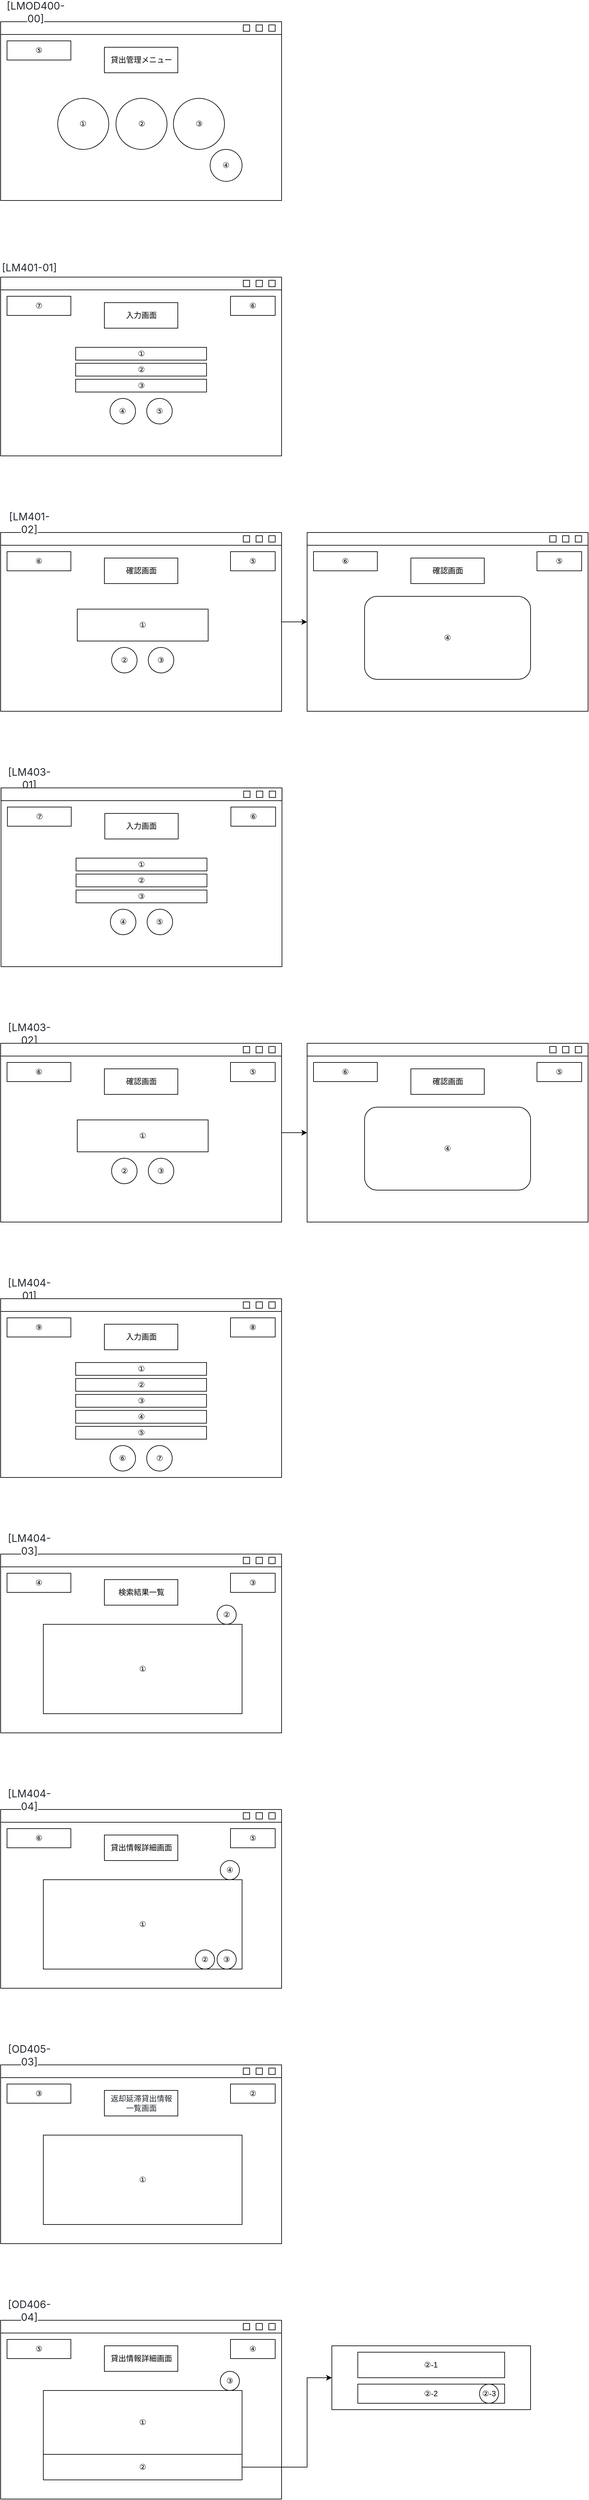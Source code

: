 <mxfile version="18.0.6" type="device"><diagram id="uIDjm1-luFgf9AakeljS" name="ページ1"><mxGraphModel dx="1510" dy="1442" grid="1" gridSize="10" guides="1" tooltips="1" connect="1" arrows="1" fold="1" page="1" pageScale="1" pageWidth="827" pageHeight="1169" math="0" shadow="0"><root><mxCell id="0"/><mxCell id="1" parent="0"/><mxCell id="z03bACxMXeNZqL-djIq0-5" value="" style="rounded=0;whiteSpace=wrap;html=1;" parent="1" vertex="1"><mxGeometry x="40" y="40" width="440" height="280" as="geometry"/></mxCell><mxCell id="z03bACxMXeNZqL-djIq0-6" value="" style="rounded=0;whiteSpace=wrap;html=1;" parent="1" vertex="1"><mxGeometry x="40" y="40" width="440" height="20" as="geometry"/></mxCell><mxCell id="z03bACxMXeNZqL-djIq0-9" value="" style="rounded=0;whiteSpace=wrap;html=1;" parent="1" vertex="1"><mxGeometry x="440" y="45" width="10" height="10" as="geometry"/></mxCell><mxCell id="z03bACxMXeNZqL-djIq0-10" value="" style="rounded=0;whiteSpace=wrap;html=1;" parent="1" vertex="1"><mxGeometry x="460" y="45" width="10" height="10" as="geometry"/></mxCell><mxCell id="z03bACxMXeNZqL-djIq0-13" value="" style="rounded=0;whiteSpace=wrap;html=1;" parent="1" vertex="1"><mxGeometry x="420" y="45" width="10" height="10" as="geometry"/></mxCell><mxCell id="z03bACxMXeNZqL-djIq0-14" value="⑤" style="rounded=0;whiteSpace=wrap;html=1;" parent="1" vertex="1"><mxGeometry x="50" y="70" width="100" height="30" as="geometry"/></mxCell><mxCell id="z03bACxMXeNZqL-djIq0-15" value="①" style="ellipse;whiteSpace=wrap;html=1;aspect=fixed;" parent="1" vertex="1"><mxGeometry x="129.38" y="160" width="80" height="80" as="geometry"/></mxCell><mxCell id="z03bACxMXeNZqL-djIq0-16" value="②" style="ellipse;whiteSpace=wrap;html=1;aspect=fixed;" parent="1" vertex="1"><mxGeometry x="220.63" y="160" width="80" height="80" as="geometry"/></mxCell><mxCell id="z03bACxMXeNZqL-djIq0-17" value="貸出管理メニュー" style="rounded=0;whiteSpace=wrap;html=1;" parent="1" vertex="1"><mxGeometry x="202.5" y="80" width="115" height="40" as="geometry"/></mxCell><mxCell id="z03bACxMXeNZqL-djIq0-20" value="&lt;span style=&quot;color: rgb(36, 41, 47); font-family: -apple-system, BlinkMacSystemFont, &amp;quot;Segoe UI&amp;quot;, Helvetica, Arial, sans-serif, &amp;quot;Apple Color Emoji&amp;quot;, &amp;quot;Segoe UI Emoji&amp;quot;; font-size: 16px; text-align: left; background-color: rgb(255, 255, 255);&quot;&gt;[&lt;/span&gt;&lt;span style=&quot;color: rgb(36, 41, 47); font-family: -apple-system, BlinkMacSystemFont, &amp;quot;Segoe UI&amp;quot;, Helvetica, Arial, sans-serif, &amp;quot;Apple Color Emoji&amp;quot;, &amp;quot;Segoe UI Emoji&amp;quot;; font-size: 16px; text-align: left; background-color: rgb(255, 255, 255);&quot;&gt;LMOD400-00&lt;/span&gt;&lt;span style=&quot;color: rgb(36, 41, 47); font-family: -apple-system, BlinkMacSystemFont, &amp;quot;Segoe UI&amp;quot;, Helvetica, Arial, sans-serif, &amp;quot;Apple Color Emoji&amp;quot;, &amp;quot;Segoe UI Emoji&amp;quot;; font-size: 16px; text-align: left; background-color: rgb(255, 255, 255);&quot;&gt;]&lt;/span&gt;" style="text;html=1;strokeColor=none;fillColor=none;align=center;verticalAlign=middle;whiteSpace=wrap;rounded=0;" parent="1" vertex="1"><mxGeometry x="40" y="10" width="110" height="30" as="geometry"/></mxCell><mxCell id="z03bACxMXeNZqL-djIq0-21" value="" style="rounded=0;whiteSpace=wrap;html=1;" parent="1" vertex="1"><mxGeometry x="40" y="440" width="440" height="280" as="geometry"/></mxCell><mxCell id="z03bACxMXeNZqL-djIq0-22" value="" style="rounded=0;whiteSpace=wrap;html=1;" parent="1" vertex="1"><mxGeometry x="40" y="440" width="440" height="20" as="geometry"/></mxCell><mxCell id="z03bACxMXeNZqL-djIq0-23" value="" style="rounded=0;whiteSpace=wrap;html=1;" parent="1" vertex="1"><mxGeometry x="440" y="445" width="10" height="10" as="geometry"/></mxCell><mxCell id="z03bACxMXeNZqL-djIq0-24" value="" style="rounded=0;whiteSpace=wrap;html=1;" parent="1" vertex="1"><mxGeometry x="460" y="445" width="10" height="10" as="geometry"/></mxCell><mxCell id="z03bACxMXeNZqL-djIq0-25" value="" style="rounded=0;whiteSpace=wrap;html=1;" parent="1" vertex="1"><mxGeometry x="420" y="445" width="10" height="10" as="geometry"/></mxCell><mxCell id="z03bACxMXeNZqL-djIq0-26" value="⑦" style="rounded=0;whiteSpace=wrap;html=1;" parent="1" vertex="1"><mxGeometry x="50" y="470" width="100" height="30" as="geometry"/></mxCell><mxCell id="z03bACxMXeNZqL-djIq0-29" value="入力画面" style="rounded=0;whiteSpace=wrap;html=1;" parent="1" vertex="1"><mxGeometry x="202.5" y="480" width="115" height="40" as="geometry"/></mxCell><mxCell id="z03bACxMXeNZqL-djIq0-30" value="&lt;span style=&quot;color: rgb(36, 41, 47); font-family: -apple-system, BlinkMacSystemFont, &amp;quot;Segoe UI&amp;quot;, Helvetica, Arial, sans-serif, &amp;quot;Apple Color Emoji&amp;quot;, &amp;quot;Segoe UI Emoji&amp;quot;; font-size: 16px; text-align: left; background-color: rgb(255, 255, 255);&quot;&gt;[LM401-01]&lt;/span&gt;" style="text;html=1;strokeColor=none;fillColor=none;align=center;verticalAlign=middle;whiteSpace=wrap;rounded=0;" parent="1" vertex="1"><mxGeometry x="40" y="410" width="90" height="30" as="geometry"/></mxCell><mxCell id="z03bACxMXeNZqL-djIq0-32" value="⑥" style="rounded=0;whiteSpace=wrap;html=1;" parent="1" vertex="1"><mxGeometry x="400" y="470" width="70" height="30" as="geometry"/></mxCell><mxCell id="z03bACxMXeNZqL-djIq0-33" value="①" style="rounded=0;whiteSpace=wrap;html=1;" parent="1" vertex="1"><mxGeometry x="157.5" y="550" width="205" height="20" as="geometry"/></mxCell><mxCell id="z03bACxMXeNZqL-djIq0-34" value="②" style="rounded=0;whiteSpace=wrap;html=1;" parent="1" vertex="1"><mxGeometry x="157.5" y="575" width="205" height="20" as="geometry"/></mxCell><mxCell id="z03bACxMXeNZqL-djIq0-36" value="④" style="ellipse;whiteSpace=wrap;html=1;aspect=fixed;" parent="1" vertex="1"><mxGeometry x="211.25" y="630" width="40" height="40" as="geometry"/></mxCell><mxCell id="z03bACxMXeNZqL-djIq0-38" value="⑤" style="ellipse;whiteSpace=wrap;html=1;aspect=fixed;" parent="1" vertex="1"><mxGeometry x="268.75" y="630" width="40" height="40" as="geometry"/></mxCell><mxCell id="z03bACxMXeNZqL-djIq0-77" style="edgeStyle=orthogonalEdgeStyle;rounded=0;orthogonalLoop=1;jettySize=auto;html=1;entryX=0;entryY=0.5;entryDx=0;entryDy=0;" parent="1" source="z03bACxMXeNZqL-djIq0-52" target="z03bACxMXeNZqL-djIq0-65" edge="1"><mxGeometry relative="1" as="geometry"/></mxCell><mxCell id="z03bACxMXeNZqL-djIq0-52" value="" style="rounded=0;whiteSpace=wrap;html=1;" parent="1" vertex="1"><mxGeometry x="40" y="840" width="440" height="280" as="geometry"/></mxCell><mxCell id="z03bACxMXeNZqL-djIq0-53" value="" style="rounded=0;whiteSpace=wrap;html=1;" parent="1" vertex="1"><mxGeometry x="40" y="840" width="440" height="20" as="geometry"/></mxCell><mxCell id="z03bACxMXeNZqL-djIq0-54" value="" style="rounded=0;whiteSpace=wrap;html=1;" parent="1" vertex="1"><mxGeometry x="440" y="845" width="10" height="10" as="geometry"/></mxCell><mxCell id="z03bACxMXeNZqL-djIq0-55" value="" style="rounded=0;whiteSpace=wrap;html=1;" parent="1" vertex="1"><mxGeometry x="460" y="845" width="10" height="10" as="geometry"/></mxCell><mxCell id="z03bACxMXeNZqL-djIq0-56" value="" style="rounded=0;whiteSpace=wrap;html=1;" parent="1" vertex="1"><mxGeometry x="420" y="845" width="10" height="10" as="geometry"/></mxCell><mxCell id="z03bACxMXeNZqL-djIq0-57" value="⑥" style="rounded=0;whiteSpace=wrap;html=1;" parent="1" vertex="1"><mxGeometry x="50" y="870" width="100" height="30" as="geometry"/></mxCell><mxCell id="z03bACxMXeNZqL-djIq0-58" value="確認画面" style="rounded=0;whiteSpace=wrap;html=1;" parent="1" vertex="1"><mxGeometry x="202.5" y="880" width="115" height="40" as="geometry"/></mxCell><mxCell id="z03bACxMXeNZqL-djIq0-59" value="&lt;span style=&quot;color: rgb(36, 41, 47); font-family: -apple-system, BlinkMacSystemFont, &amp;quot;Segoe UI&amp;quot;, Helvetica, Arial, sans-serif, &amp;quot;Apple Color Emoji&amp;quot;, &amp;quot;Segoe UI Emoji&amp;quot;; font-size: 16px; text-align: left; background-color: rgb(255, 255, 255);&quot;&gt;[LM401-02]&lt;/span&gt;" style="text;html=1;strokeColor=none;fillColor=none;align=center;verticalAlign=middle;whiteSpace=wrap;rounded=0;" parent="1" vertex="1"><mxGeometry x="40" y="810" width="90" height="30" as="geometry"/></mxCell><mxCell id="z03bACxMXeNZqL-djIq0-60" value="⑤" style="rounded=0;whiteSpace=wrap;html=1;" parent="1" vertex="1"><mxGeometry x="400" y="870" width="70" height="30" as="geometry"/></mxCell><mxCell id="z03bACxMXeNZqL-djIq0-61" value="①" style="rounded=0;whiteSpace=wrap;html=1;" parent="1" vertex="1"><mxGeometry x="160" y="960" width="205" height="50" as="geometry"/></mxCell><mxCell id="z03bACxMXeNZqL-djIq0-63" value="②" style="ellipse;whiteSpace=wrap;html=1;aspect=fixed;" parent="1" vertex="1"><mxGeometry x="213.75" y="1020" width="40" height="40" as="geometry"/></mxCell><mxCell id="z03bACxMXeNZqL-djIq0-64" value="③" style="ellipse;whiteSpace=wrap;html=1;aspect=fixed;" parent="1" vertex="1"><mxGeometry x="271.25" y="1020" width="40" height="40" as="geometry"/></mxCell><mxCell id="z03bACxMXeNZqL-djIq0-65" value="" style="rounded=0;whiteSpace=wrap;html=1;" parent="1" vertex="1"><mxGeometry x="520" y="840" width="440" height="280" as="geometry"/></mxCell><mxCell id="z03bACxMXeNZqL-djIq0-66" value="" style="rounded=0;whiteSpace=wrap;html=1;" parent="1" vertex="1"><mxGeometry x="520" y="840" width="440" height="20" as="geometry"/></mxCell><mxCell id="z03bACxMXeNZqL-djIq0-67" value="" style="rounded=0;whiteSpace=wrap;html=1;" parent="1" vertex="1"><mxGeometry x="920" y="845" width="10" height="10" as="geometry"/></mxCell><mxCell id="z03bACxMXeNZqL-djIq0-68" value="" style="rounded=0;whiteSpace=wrap;html=1;" parent="1" vertex="1"><mxGeometry x="940" y="845" width="10" height="10" as="geometry"/></mxCell><mxCell id="z03bACxMXeNZqL-djIq0-69" value="" style="rounded=0;whiteSpace=wrap;html=1;" parent="1" vertex="1"><mxGeometry x="900" y="845" width="10" height="10" as="geometry"/></mxCell><mxCell id="z03bACxMXeNZqL-djIq0-70" value="⑥" style="rounded=0;whiteSpace=wrap;html=1;" parent="1" vertex="1"><mxGeometry x="530" y="870" width="100" height="30" as="geometry"/></mxCell><mxCell id="z03bACxMXeNZqL-djIq0-71" value="確認画面" style="rounded=0;whiteSpace=wrap;html=1;" parent="1" vertex="1"><mxGeometry x="682.5" y="880" width="115" height="40" as="geometry"/></mxCell><mxCell id="z03bACxMXeNZqL-djIq0-73" value="⑤" style="rounded=0;whiteSpace=wrap;html=1;" parent="1" vertex="1"><mxGeometry x="880" y="870" width="70" height="30" as="geometry"/></mxCell><mxCell id="z03bACxMXeNZqL-djIq0-79" value="④" style="rounded=1;whiteSpace=wrap;html=1;" parent="1" vertex="1"><mxGeometry x="610" y="940" width="260" height="130" as="geometry"/></mxCell><mxCell id="z03bACxMXeNZqL-djIq0-122" value="&lt;span style=&quot;color: rgb(36, 41, 47); font-family: -apple-system, BlinkMacSystemFont, &amp;quot;Segoe UI&amp;quot;, Helvetica, Arial, sans-serif, &amp;quot;Apple Color Emoji&amp;quot;, &amp;quot;Segoe UI Emoji&amp;quot;; font-size: 16px; text-align: left; background-color: rgb(255, 255, 255);&quot;&gt;[LM403-01]&lt;/span&gt;" style="text;html=1;strokeColor=none;fillColor=none;align=center;verticalAlign=middle;whiteSpace=wrap;rounded=0;" parent="1" vertex="1"><mxGeometry x="40" y="1210" width="90" height="30" as="geometry"/></mxCell><mxCell id="z03bACxMXeNZqL-djIq0-136" value="&lt;span style=&quot;color: rgb(36, 41, 47); font-family: -apple-system, BlinkMacSystemFont, &amp;quot;Segoe UI&amp;quot;, Helvetica, Arial, sans-serif, &amp;quot;Apple Color Emoji&amp;quot;, &amp;quot;Segoe UI Emoji&amp;quot;; font-size: 16px; text-align: left; background-color: rgb(255, 255, 255);&quot;&gt;[LM403-02]&lt;/span&gt;" style="text;html=1;strokeColor=none;fillColor=none;align=center;verticalAlign=middle;whiteSpace=wrap;rounded=0;" parent="1" vertex="1"><mxGeometry x="40" y="1610" width="90" height="30" as="geometry"/></mxCell><mxCell id="z03bACxMXeNZqL-djIq0-179" value="&lt;span style=&quot;color: rgb(36, 41, 47); font-family: -apple-system, BlinkMacSystemFont, &amp;quot;Segoe UI&amp;quot;, Helvetica, Arial, sans-serif, &amp;quot;Apple Color Emoji&amp;quot;, &amp;quot;Segoe UI Emoji&amp;quot;; font-size: 16px; text-align: left; background-color: rgb(255, 255, 255);&quot;&gt;[&lt;/span&gt;&lt;span style=&quot;color: rgb(36, 41, 47); font-family: -apple-system, BlinkMacSystemFont, &amp;quot;Segoe UI&amp;quot;, Helvetica, Arial, sans-serif, &amp;quot;Apple Color Emoji&amp;quot;, &amp;quot;Segoe UI Emoji&amp;quot;; font-size: 16px; text-align: left; background-color: rgb(255, 255, 255);&quot;&gt;LM404-01&lt;/span&gt;&lt;span style=&quot;color: rgb(36, 41, 47); font-family: -apple-system, BlinkMacSystemFont, &amp;quot;Segoe UI&amp;quot;, Helvetica, Arial, sans-serif, &amp;quot;Apple Color Emoji&amp;quot;, &amp;quot;Segoe UI Emoji&amp;quot;; font-size: 16px; text-align: left; background-color: rgb(255, 255, 255);&quot;&gt;]&lt;/span&gt;" style="text;html=1;strokeColor=none;fillColor=none;align=center;verticalAlign=middle;whiteSpace=wrap;rounded=0;" parent="1" vertex="1"><mxGeometry x="40" y="2010" width="90" height="30" as="geometry"/></mxCell><mxCell id="z03bACxMXeNZqL-djIq0-185" value="" style="rounded=0;whiteSpace=wrap;html=1;" parent="1" vertex="1"><mxGeometry x="40" y="2440" width="440" height="280" as="geometry"/></mxCell><mxCell id="z03bACxMXeNZqL-djIq0-186" value="" style="rounded=0;whiteSpace=wrap;html=1;" parent="1" vertex="1"><mxGeometry x="40" y="2440" width="440" height="20" as="geometry"/></mxCell><mxCell id="z03bACxMXeNZqL-djIq0-187" value="" style="rounded=0;whiteSpace=wrap;html=1;" parent="1" vertex="1"><mxGeometry x="440" y="2445" width="10" height="10" as="geometry"/></mxCell><mxCell id="z03bACxMXeNZqL-djIq0-188" value="" style="rounded=0;whiteSpace=wrap;html=1;" parent="1" vertex="1"><mxGeometry x="460" y="2445" width="10" height="10" as="geometry"/></mxCell><mxCell id="z03bACxMXeNZqL-djIq0-189" value="" style="rounded=0;whiteSpace=wrap;html=1;" parent="1" vertex="1"><mxGeometry x="420" y="2445" width="10" height="10" as="geometry"/></mxCell><mxCell id="z03bACxMXeNZqL-djIq0-190" value="④" style="rounded=0;whiteSpace=wrap;html=1;" parent="1" vertex="1"><mxGeometry x="50" y="2470" width="100" height="30" as="geometry"/></mxCell><mxCell id="z03bACxMXeNZqL-djIq0-191" value="検索結果一覧" style="rounded=0;whiteSpace=wrap;html=1;" parent="1" vertex="1"><mxGeometry x="202.5" y="2480" width="115" height="40" as="geometry"/></mxCell><mxCell id="z03bACxMXeNZqL-djIq0-192" value="&lt;span style=&quot;color: rgb(36, 41, 47); font-family: -apple-system, BlinkMacSystemFont, &amp;quot;Segoe UI&amp;quot;, Helvetica, Arial, sans-serif, &amp;quot;Apple Color Emoji&amp;quot;, &amp;quot;Segoe UI Emoji&amp;quot;; font-size: 16px; text-align: left; background-color: rgb(255, 255, 255);&quot;&gt;[LM404-03]&lt;/span&gt;" style="text;html=1;strokeColor=none;fillColor=none;align=center;verticalAlign=middle;whiteSpace=wrap;rounded=0;" parent="1" vertex="1"><mxGeometry x="40" y="2410" width="90" height="30" as="geometry"/></mxCell><mxCell id="z03bACxMXeNZqL-djIq0-193" value="③" style="rounded=0;whiteSpace=wrap;html=1;" parent="1" vertex="1"><mxGeometry x="400" y="2470" width="70" height="30" as="geometry"/></mxCell><mxCell id="z03bACxMXeNZqL-djIq0-194" value="①" style="rounded=0;whiteSpace=wrap;html=1;" parent="1" vertex="1"><mxGeometry x="106.88" y="2550" width="311.25" height="140" as="geometry"/></mxCell><mxCell id="z03bACxMXeNZqL-djIq0-207" value="" style="rounded=0;whiteSpace=wrap;html=1;" parent="1" vertex="1"><mxGeometry x="40" y="2840" width="440" height="280" as="geometry"/></mxCell><mxCell id="z03bACxMXeNZqL-djIq0-208" value="" style="rounded=0;whiteSpace=wrap;html=1;" parent="1" vertex="1"><mxGeometry x="40" y="2840" width="440" height="20" as="geometry"/></mxCell><mxCell id="z03bACxMXeNZqL-djIq0-209" value="" style="rounded=0;whiteSpace=wrap;html=1;" parent="1" vertex="1"><mxGeometry x="440" y="2845" width="10" height="10" as="geometry"/></mxCell><mxCell id="z03bACxMXeNZqL-djIq0-210" value="" style="rounded=0;whiteSpace=wrap;html=1;" parent="1" vertex="1"><mxGeometry x="460" y="2845" width="10" height="10" as="geometry"/></mxCell><mxCell id="z03bACxMXeNZqL-djIq0-211" value="" style="rounded=0;whiteSpace=wrap;html=1;" parent="1" vertex="1"><mxGeometry x="420" y="2845" width="10" height="10" as="geometry"/></mxCell><mxCell id="z03bACxMXeNZqL-djIq0-212" value="⑥" style="rounded=0;whiteSpace=wrap;html=1;" parent="1" vertex="1"><mxGeometry x="50" y="2870" width="100" height="30" as="geometry"/></mxCell><mxCell id="z03bACxMXeNZqL-djIq0-213" value="貸出情報詳細画面" style="rounded=0;whiteSpace=wrap;html=1;" parent="1" vertex="1"><mxGeometry x="202.5" y="2880" width="115" height="40" as="geometry"/></mxCell><mxCell id="z03bACxMXeNZqL-djIq0-214" value="&lt;span style=&quot;color: rgb(36, 41, 47); font-family: -apple-system, BlinkMacSystemFont, &amp;quot;Segoe UI&amp;quot;, Helvetica, Arial, sans-serif, &amp;quot;Apple Color Emoji&amp;quot;, &amp;quot;Segoe UI Emoji&amp;quot;; font-size: 16px; text-align: left; background-color: rgb(255, 255, 255);&quot;&gt;[LM404-04]&lt;/span&gt;" style="text;html=1;strokeColor=none;fillColor=none;align=center;verticalAlign=middle;whiteSpace=wrap;rounded=0;" parent="1" vertex="1"><mxGeometry x="40" y="2810" width="90" height="30" as="geometry"/></mxCell><mxCell id="z03bACxMXeNZqL-djIq0-215" value="⑤" style="rounded=0;whiteSpace=wrap;html=1;" parent="1" vertex="1"><mxGeometry x="400" y="2870" width="70" height="30" as="geometry"/></mxCell><mxCell id="z03bACxMXeNZqL-djIq0-216" value="①" style="rounded=0;whiteSpace=wrap;html=1;" parent="1" vertex="1"><mxGeometry x="106.88" y="2950" width="311.25" height="140" as="geometry"/></mxCell><mxCell id="z03bACxMXeNZqL-djIq0-219" value="②" style="ellipse;whiteSpace=wrap;html=1;aspect=fixed;" parent="1" vertex="1"><mxGeometry x="345.01" y="3060" width="30" height="30" as="geometry"/></mxCell><mxCell id="z03bACxMXeNZqL-djIq0-220" value="③" style="ellipse;whiteSpace=wrap;html=1;aspect=fixed;" parent="1" vertex="1"><mxGeometry x="379.01" y="3060" width="30" height="30" as="geometry"/></mxCell><mxCell id="pjvJ5bmQ3Ig1SlmBDXbv-2" value="④" style="ellipse;whiteSpace=wrap;html=1;aspect=fixed;" parent="1" vertex="1"><mxGeometry x="384" y="2920" width="30" height="30" as="geometry"/></mxCell><mxCell id="pjvJ5bmQ3Ig1SlmBDXbv-3" value="②" style="ellipse;whiteSpace=wrap;html=1;aspect=fixed;" parent="1" vertex="1"><mxGeometry x="379.01" y="2520" width="30" height="30" as="geometry"/></mxCell><mxCell id="Fbgcq-run6PydKrxMpa1-1" value="③" style="rounded=0;whiteSpace=wrap;html=1;" parent="1" vertex="1"><mxGeometry x="157.5" y="600" width="205" height="20" as="geometry"/></mxCell><mxCell id="Fbgcq-run6PydKrxMpa1-20" value="" style="rounded=0;whiteSpace=wrap;html=1;" parent="1" vertex="1"><mxGeometry x="40" y="2040" width="440" height="280" as="geometry"/></mxCell><mxCell id="Fbgcq-run6PydKrxMpa1-21" value="" style="rounded=0;whiteSpace=wrap;html=1;" parent="1" vertex="1"><mxGeometry x="40" y="2040" width="440" height="20" as="geometry"/></mxCell><mxCell id="Fbgcq-run6PydKrxMpa1-22" value="" style="rounded=0;whiteSpace=wrap;html=1;" parent="1" vertex="1"><mxGeometry x="440" y="2045" width="10" height="10" as="geometry"/></mxCell><mxCell id="Fbgcq-run6PydKrxMpa1-23" value="" style="rounded=0;whiteSpace=wrap;html=1;" parent="1" vertex="1"><mxGeometry x="460" y="2045" width="10" height="10" as="geometry"/></mxCell><mxCell id="Fbgcq-run6PydKrxMpa1-24" value="" style="rounded=0;whiteSpace=wrap;html=1;" parent="1" vertex="1"><mxGeometry x="420" y="2045" width="10" height="10" as="geometry"/></mxCell><mxCell id="Fbgcq-run6PydKrxMpa1-25" value="⑨" style="rounded=0;whiteSpace=wrap;html=1;" parent="1" vertex="1"><mxGeometry x="50" y="2070" width="100" height="30" as="geometry"/></mxCell><mxCell id="Fbgcq-run6PydKrxMpa1-26" value="入力画面" style="rounded=0;whiteSpace=wrap;html=1;" parent="1" vertex="1"><mxGeometry x="202.5" y="2080" width="115" height="40" as="geometry"/></mxCell><mxCell id="Fbgcq-run6PydKrxMpa1-27" value="⑧" style="rounded=0;whiteSpace=wrap;html=1;" parent="1" vertex="1"><mxGeometry x="400" y="2070" width="70" height="30" as="geometry"/></mxCell><mxCell id="Fbgcq-run6PydKrxMpa1-28" value="①" style="rounded=0;whiteSpace=wrap;html=1;" parent="1" vertex="1"><mxGeometry x="157.5" y="2140" width="205" height="20" as="geometry"/></mxCell><mxCell id="Fbgcq-run6PydKrxMpa1-29" value="②" style="rounded=0;whiteSpace=wrap;html=1;" parent="1" vertex="1"><mxGeometry x="157.5" y="2165" width="205" height="20" as="geometry"/></mxCell><mxCell id="Fbgcq-run6PydKrxMpa1-30" value="⑥" style="ellipse;whiteSpace=wrap;html=1;aspect=fixed;" parent="1" vertex="1"><mxGeometry x="211.25" y="2270" width="40" height="40" as="geometry"/></mxCell><mxCell id="Fbgcq-run6PydKrxMpa1-31" value="⑦" style="ellipse;whiteSpace=wrap;html=1;aspect=fixed;" parent="1" vertex="1"><mxGeometry x="268.75" y="2270" width="40" height="40" as="geometry"/></mxCell><mxCell id="Fbgcq-run6PydKrxMpa1-32" value="③" style="rounded=0;whiteSpace=wrap;html=1;" parent="1" vertex="1"><mxGeometry x="157.5" y="2190" width="205" height="20" as="geometry"/></mxCell><mxCell id="Fbgcq-run6PydKrxMpa1-33" value="④" style="rounded=0;whiteSpace=wrap;html=1;" parent="1" vertex="1"><mxGeometry x="157.5" y="2215" width="205" height="20" as="geometry"/></mxCell><mxCell id="Fbgcq-run6PydKrxMpa1-34" value="⑤" style="rounded=0;whiteSpace=wrap;html=1;" parent="1" vertex="1"><mxGeometry x="157.5" y="2240" width="205" height="20" as="geometry"/></mxCell><mxCell id="IzNJvPLbm5eSiH4Y9tYk-1" value="③" style="ellipse;whiteSpace=wrap;html=1;aspect=fixed;" vertex="1" parent="1"><mxGeometry x="310.63" y="160" width="80" height="80" as="geometry"/></mxCell><mxCell id="IzNJvPLbm5eSiH4Y9tYk-2" value="④" style="ellipse;whiteSpace=wrap;html=1;aspect=fixed;" vertex="1" parent="1"><mxGeometry x="368.13" y="240" width="50" height="50" as="geometry"/></mxCell><mxCell id="IzNJvPLbm5eSiH4Y9tYk-3" value="" style="rounded=0;whiteSpace=wrap;html=1;" vertex="1" parent="1"><mxGeometry x="40.63" y="1240" width="440" height="280" as="geometry"/></mxCell><mxCell id="IzNJvPLbm5eSiH4Y9tYk-4" value="" style="rounded=0;whiteSpace=wrap;html=1;" vertex="1" parent="1"><mxGeometry x="40.63" y="1240" width="440" height="20" as="geometry"/></mxCell><mxCell id="IzNJvPLbm5eSiH4Y9tYk-5" value="" style="rounded=0;whiteSpace=wrap;html=1;" vertex="1" parent="1"><mxGeometry x="440.63" y="1245" width="10" height="10" as="geometry"/></mxCell><mxCell id="IzNJvPLbm5eSiH4Y9tYk-6" value="" style="rounded=0;whiteSpace=wrap;html=1;" vertex="1" parent="1"><mxGeometry x="460.63" y="1245" width="10" height="10" as="geometry"/></mxCell><mxCell id="IzNJvPLbm5eSiH4Y9tYk-7" value="" style="rounded=0;whiteSpace=wrap;html=1;" vertex="1" parent="1"><mxGeometry x="420.63" y="1245" width="10" height="10" as="geometry"/></mxCell><mxCell id="IzNJvPLbm5eSiH4Y9tYk-8" value="⑦" style="rounded=0;whiteSpace=wrap;html=1;" vertex="1" parent="1"><mxGeometry x="50.63" y="1270" width="100" height="30" as="geometry"/></mxCell><mxCell id="IzNJvPLbm5eSiH4Y9tYk-9" value="入力画面" style="rounded=0;whiteSpace=wrap;html=1;" vertex="1" parent="1"><mxGeometry x="203.13" y="1280" width="115" height="40" as="geometry"/></mxCell><mxCell id="IzNJvPLbm5eSiH4Y9tYk-10" value="⑥" style="rounded=0;whiteSpace=wrap;html=1;" vertex="1" parent="1"><mxGeometry x="400.63" y="1270" width="70" height="30" as="geometry"/></mxCell><mxCell id="IzNJvPLbm5eSiH4Y9tYk-11" value="①" style="rounded=0;whiteSpace=wrap;html=1;" vertex="1" parent="1"><mxGeometry x="158.13" y="1350" width="205" height="20" as="geometry"/></mxCell><mxCell id="IzNJvPLbm5eSiH4Y9tYk-12" value="②" style="rounded=0;whiteSpace=wrap;html=1;" vertex="1" parent="1"><mxGeometry x="158.13" y="1375" width="205" height="20" as="geometry"/></mxCell><mxCell id="IzNJvPLbm5eSiH4Y9tYk-13" value="④" style="ellipse;whiteSpace=wrap;html=1;aspect=fixed;" vertex="1" parent="1"><mxGeometry x="211.88" y="1430" width="40" height="40" as="geometry"/></mxCell><mxCell id="IzNJvPLbm5eSiH4Y9tYk-14" value="⑤" style="ellipse;whiteSpace=wrap;html=1;aspect=fixed;" vertex="1" parent="1"><mxGeometry x="269.38" y="1430" width="40" height="40" as="geometry"/></mxCell><mxCell id="IzNJvPLbm5eSiH4Y9tYk-15" value="③" style="rounded=0;whiteSpace=wrap;html=1;" vertex="1" parent="1"><mxGeometry x="158.13" y="1400" width="205" height="20" as="geometry"/></mxCell><mxCell id="IzNJvPLbm5eSiH4Y9tYk-29" style="edgeStyle=orthogonalEdgeStyle;rounded=0;orthogonalLoop=1;jettySize=auto;html=1;entryX=0;entryY=0.5;entryDx=0;entryDy=0;" edge="1" parent="1" source="IzNJvPLbm5eSiH4Y9tYk-30" target="IzNJvPLbm5eSiH4Y9tYk-41"><mxGeometry relative="1" as="geometry"/></mxCell><mxCell id="IzNJvPLbm5eSiH4Y9tYk-30" value="" style="rounded=0;whiteSpace=wrap;html=1;" vertex="1" parent="1"><mxGeometry x="40" y="1640" width="440" height="280" as="geometry"/></mxCell><mxCell id="IzNJvPLbm5eSiH4Y9tYk-31" value="" style="rounded=0;whiteSpace=wrap;html=1;" vertex="1" parent="1"><mxGeometry x="40" y="1640" width="440" height="20" as="geometry"/></mxCell><mxCell id="IzNJvPLbm5eSiH4Y9tYk-32" value="" style="rounded=0;whiteSpace=wrap;html=1;" vertex="1" parent="1"><mxGeometry x="440" y="1645" width="10" height="10" as="geometry"/></mxCell><mxCell id="IzNJvPLbm5eSiH4Y9tYk-33" value="" style="rounded=0;whiteSpace=wrap;html=1;" vertex="1" parent="1"><mxGeometry x="460" y="1645" width="10" height="10" as="geometry"/></mxCell><mxCell id="IzNJvPLbm5eSiH4Y9tYk-34" value="" style="rounded=0;whiteSpace=wrap;html=1;" vertex="1" parent="1"><mxGeometry x="420" y="1645" width="10" height="10" as="geometry"/></mxCell><mxCell id="IzNJvPLbm5eSiH4Y9tYk-35" value="⑥" style="rounded=0;whiteSpace=wrap;html=1;" vertex="1" parent="1"><mxGeometry x="50" y="1670" width="100" height="30" as="geometry"/></mxCell><mxCell id="IzNJvPLbm5eSiH4Y9tYk-36" value="確認画面" style="rounded=0;whiteSpace=wrap;html=1;" vertex="1" parent="1"><mxGeometry x="202.5" y="1680" width="115" height="40" as="geometry"/></mxCell><mxCell id="IzNJvPLbm5eSiH4Y9tYk-37" value="⑤" style="rounded=0;whiteSpace=wrap;html=1;" vertex="1" parent="1"><mxGeometry x="400" y="1670" width="70" height="30" as="geometry"/></mxCell><mxCell id="IzNJvPLbm5eSiH4Y9tYk-38" value="①" style="rounded=0;whiteSpace=wrap;html=1;" vertex="1" parent="1"><mxGeometry x="160" y="1760" width="205" height="50" as="geometry"/></mxCell><mxCell id="IzNJvPLbm5eSiH4Y9tYk-39" value="②" style="ellipse;whiteSpace=wrap;html=1;aspect=fixed;" vertex="1" parent="1"><mxGeometry x="213.75" y="1820" width="40" height="40" as="geometry"/></mxCell><mxCell id="IzNJvPLbm5eSiH4Y9tYk-40" value="③" style="ellipse;whiteSpace=wrap;html=1;aspect=fixed;" vertex="1" parent="1"><mxGeometry x="271.25" y="1820" width="40" height="40" as="geometry"/></mxCell><mxCell id="IzNJvPLbm5eSiH4Y9tYk-41" value="" style="rounded=0;whiteSpace=wrap;html=1;" vertex="1" parent="1"><mxGeometry x="520" y="1640" width="440" height="280" as="geometry"/></mxCell><mxCell id="IzNJvPLbm5eSiH4Y9tYk-42" value="" style="rounded=0;whiteSpace=wrap;html=1;" vertex="1" parent="1"><mxGeometry x="520" y="1640" width="440" height="20" as="geometry"/></mxCell><mxCell id="IzNJvPLbm5eSiH4Y9tYk-43" value="" style="rounded=0;whiteSpace=wrap;html=1;" vertex="1" parent="1"><mxGeometry x="920" y="1645" width="10" height="10" as="geometry"/></mxCell><mxCell id="IzNJvPLbm5eSiH4Y9tYk-44" value="" style="rounded=0;whiteSpace=wrap;html=1;" vertex="1" parent="1"><mxGeometry x="940" y="1645" width="10" height="10" as="geometry"/></mxCell><mxCell id="IzNJvPLbm5eSiH4Y9tYk-45" value="" style="rounded=0;whiteSpace=wrap;html=1;" vertex="1" parent="1"><mxGeometry x="900" y="1645" width="10" height="10" as="geometry"/></mxCell><mxCell id="IzNJvPLbm5eSiH4Y9tYk-46" value="⑥" style="rounded=0;whiteSpace=wrap;html=1;" vertex="1" parent="1"><mxGeometry x="530" y="1670" width="100" height="30" as="geometry"/></mxCell><mxCell id="IzNJvPLbm5eSiH4Y9tYk-47" value="確認画面" style="rounded=0;whiteSpace=wrap;html=1;" vertex="1" parent="1"><mxGeometry x="682.5" y="1680" width="115" height="40" as="geometry"/></mxCell><mxCell id="IzNJvPLbm5eSiH4Y9tYk-48" value="⑤" style="rounded=0;whiteSpace=wrap;html=1;" vertex="1" parent="1"><mxGeometry x="880" y="1670" width="70" height="30" as="geometry"/></mxCell><mxCell id="IzNJvPLbm5eSiH4Y9tYk-49" value="④" style="rounded=1;whiteSpace=wrap;html=1;" vertex="1" parent="1"><mxGeometry x="610" y="1740" width="260" height="130" as="geometry"/></mxCell><mxCell id="IzNJvPLbm5eSiH4Y9tYk-113" value="" style="rounded=0;whiteSpace=wrap;html=1;" vertex="1" parent="1"><mxGeometry x="40" y="3240" width="440" height="280" as="geometry"/></mxCell><mxCell id="IzNJvPLbm5eSiH4Y9tYk-114" value="" style="rounded=0;whiteSpace=wrap;html=1;" vertex="1" parent="1"><mxGeometry x="40" y="3240" width="440" height="20" as="geometry"/></mxCell><mxCell id="IzNJvPLbm5eSiH4Y9tYk-115" value="" style="rounded=0;whiteSpace=wrap;html=1;" vertex="1" parent="1"><mxGeometry x="440" y="3245" width="10" height="10" as="geometry"/></mxCell><mxCell id="IzNJvPLbm5eSiH4Y9tYk-116" value="" style="rounded=0;whiteSpace=wrap;html=1;" vertex="1" parent="1"><mxGeometry x="460" y="3245" width="10" height="10" as="geometry"/></mxCell><mxCell id="IzNJvPLbm5eSiH4Y9tYk-117" value="" style="rounded=0;whiteSpace=wrap;html=1;" vertex="1" parent="1"><mxGeometry x="420" y="3245" width="10" height="10" as="geometry"/></mxCell><mxCell id="IzNJvPLbm5eSiH4Y9tYk-118" value="③" style="rounded=0;whiteSpace=wrap;html=1;" vertex="1" parent="1"><mxGeometry x="50" y="3270" width="100" height="30" as="geometry"/></mxCell><mxCell id="IzNJvPLbm5eSiH4Y9tYk-119" value="&lt;span style=&quot;color: rgb(36, 41, 47); font-family: -apple-system, BlinkMacSystemFont, &amp;quot;Segoe UI&amp;quot;, Helvetica, Arial, sans-serif, &amp;quot;Apple Color Emoji&amp;quot;, &amp;quot;Segoe UI Emoji&amp;quot;; text-align: left; background-color: rgb(255, 255, 255);&quot;&gt;&lt;font style=&quot;font-size: 12px;&quot;&gt;返却延滞貸出情報&lt;br&gt;一覧画面&lt;/font&gt;&lt;/span&gt;" style="rounded=0;whiteSpace=wrap;html=1;" vertex="1" parent="1"><mxGeometry x="202.5" y="3280" width="115" height="40" as="geometry"/></mxCell><mxCell id="IzNJvPLbm5eSiH4Y9tYk-120" value="&lt;span style=&quot;color: rgb(36, 41, 47); font-family: -apple-system, BlinkMacSystemFont, &amp;quot;Segoe UI&amp;quot;, Helvetica, Arial, sans-serif, &amp;quot;Apple Color Emoji&amp;quot;, &amp;quot;Segoe UI Emoji&amp;quot;; font-size: 16px; text-align: left; background-color: rgb(255, 255, 255);&quot;&gt;[OD405-03]&lt;/span&gt;" style="text;html=1;strokeColor=none;fillColor=none;align=center;verticalAlign=middle;whiteSpace=wrap;rounded=0;" vertex="1" parent="1"><mxGeometry x="40" y="3210" width="90" height="30" as="geometry"/></mxCell><mxCell id="IzNJvPLbm5eSiH4Y9tYk-121" value="②" style="rounded=0;whiteSpace=wrap;html=1;" vertex="1" parent="1"><mxGeometry x="400" y="3270" width="70" height="30" as="geometry"/></mxCell><mxCell id="IzNJvPLbm5eSiH4Y9tYk-122" value="①" style="rounded=0;whiteSpace=wrap;html=1;" vertex="1" parent="1"><mxGeometry x="106.88" y="3350" width="311.25" height="140" as="geometry"/></mxCell><mxCell id="IzNJvPLbm5eSiH4Y9tYk-123" value="" style="rounded=0;whiteSpace=wrap;html=1;" vertex="1" parent="1"><mxGeometry x="40" y="3640" width="440" height="280" as="geometry"/></mxCell><mxCell id="IzNJvPLbm5eSiH4Y9tYk-124" value="" style="rounded=0;whiteSpace=wrap;html=1;" vertex="1" parent="1"><mxGeometry x="40" y="3640" width="440" height="20" as="geometry"/></mxCell><mxCell id="IzNJvPLbm5eSiH4Y9tYk-125" value="" style="rounded=0;whiteSpace=wrap;html=1;" vertex="1" parent="1"><mxGeometry x="440" y="3645" width="10" height="10" as="geometry"/></mxCell><mxCell id="IzNJvPLbm5eSiH4Y9tYk-126" value="" style="rounded=0;whiteSpace=wrap;html=1;" vertex="1" parent="1"><mxGeometry x="460" y="3645" width="10" height="10" as="geometry"/></mxCell><mxCell id="IzNJvPLbm5eSiH4Y9tYk-127" value="" style="rounded=0;whiteSpace=wrap;html=1;" vertex="1" parent="1"><mxGeometry x="420" y="3645" width="10" height="10" as="geometry"/></mxCell><mxCell id="IzNJvPLbm5eSiH4Y9tYk-128" value="⑤" style="rounded=0;whiteSpace=wrap;html=1;" vertex="1" parent="1"><mxGeometry x="50" y="3670" width="100" height="30" as="geometry"/></mxCell><mxCell id="IzNJvPLbm5eSiH4Y9tYk-129" value="貸出情報詳細画面" style="rounded=0;whiteSpace=wrap;html=1;" vertex="1" parent="1"><mxGeometry x="202.5" y="3680" width="115" height="40" as="geometry"/></mxCell><mxCell id="IzNJvPLbm5eSiH4Y9tYk-130" value="&lt;span style=&quot;color: rgb(36, 41, 47); font-family: -apple-system, BlinkMacSystemFont, &amp;quot;Segoe UI&amp;quot;, Helvetica, Arial, sans-serif, &amp;quot;Apple Color Emoji&amp;quot;, &amp;quot;Segoe UI Emoji&amp;quot;; font-size: 16px; text-align: left; background-color: rgb(255, 255, 255);&quot;&gt;[OD406-04]&lt;/span&gt;" style="text;html=1;strokeColor=none;fillColor=none;align=center;verticalAlign=middle;whiteSpace=wrap;rounded=0;" vertex="1" parent="1"><mxGeometry x="40" y="3610" width="90" height="30" as="geometry"/></mxCell><mxCell id="IzNJvPLbm5eSiH4Y9tYk-131" value="④" style="rounded=0;whiteSpace=wrap;html=1;" vertex="1" parent="1"><mxGeometry x="400" y="3670" width="70" height="30" as="geometry"/></mxCell><mxCell id="IzNJvPLbm5eSiH4Y9tYk-132" value="①" style="rounded=0;whiteSpace=wrap;html=1;" vertex="1" parent="1"><mxGeometry x="106.88" y="3750" width="311.25" height="100" as="geometry"/></mxCell><mxCell id="IzNJvPLbm5eSiH4Y9tYk-135" value="③" style="ellipse;whiteSpace=wrap;html=1;aspect=fixed;" vertex="1" parent="1"><mxGeometry x="384" y="3720" width="30" height="30" as="geometry"/></mxCell><mxCell id="IzNJvPLbm5eSiH4Y9tYk-144" style="edgeStyle=orthogonalEdgeStyle;rounded=0;orthogonalLoop=1;jettySize=auto;html=1;entryX=0;entryY=0.5;entryDx=0;entryDy=0;fontSize=12;" edge="1" parent="1" source="IzNJvPLbm5eSiH4Y9tYk-137" target="IzNJvPLbm5eSiH4Y9tYk-138"><mxGeometry relative="1" as="geometry"><Array as="points"><mxPoint x="520" y="3870"/><mxPoint x="520" y="3730"/></Array></mxGeometry></mxCell><mxCell id="IzNJvPLbm5eSiH4Y9tYk-137" value="②" style="rounded=0;whiteSpace=wrap;html=1;" vertex="1" parent="1"><mxGeometry x="106.87" y="3850" width="311.25" height="40" as="geometry"/></mxCell><mxCell id="IzNJvPLbm5eSiH4Y9tYk-138" value="" style="rounded=0;whiteSpace=wrap;html=1;" vertex="1" parent="1"><mxGeometry x="558.75" y="3680" width="311.25" height="100" as="geometry"/></mxCell><mxCell id="IzNJvPLbm5eSiH4Y9tYk-139" value="②-1" style="rounded=0;whiteSpace=wrap;html=1;" vertex="1" parent="1"><mxGeometry x="599.38" y="3690" width="230" height="40" as="geometry"/></mxCell><mxCell id="IzNJvPLbm5eSiH4Y9tYk-140" value="②-2" style="rounded=0;whiteSpace=wrap;html=1;" vertex="1" parent="1"><mxGeometry x="599.37" y="3740" width="230" height="30" as="geometry"/></mxCell><mxCell id="IzNJvPLbm5eSiH4Y9tYk-141" value="②-3" style="ellipse;whiteSpace=wrap;html=1;aspect=fixed;" vertex="1" parent="1"><mxGeometry x="790" y="3740" width="30" height="30" as="geometry"/></mxCell></root></mxGraphModel></diagram></mxfile>